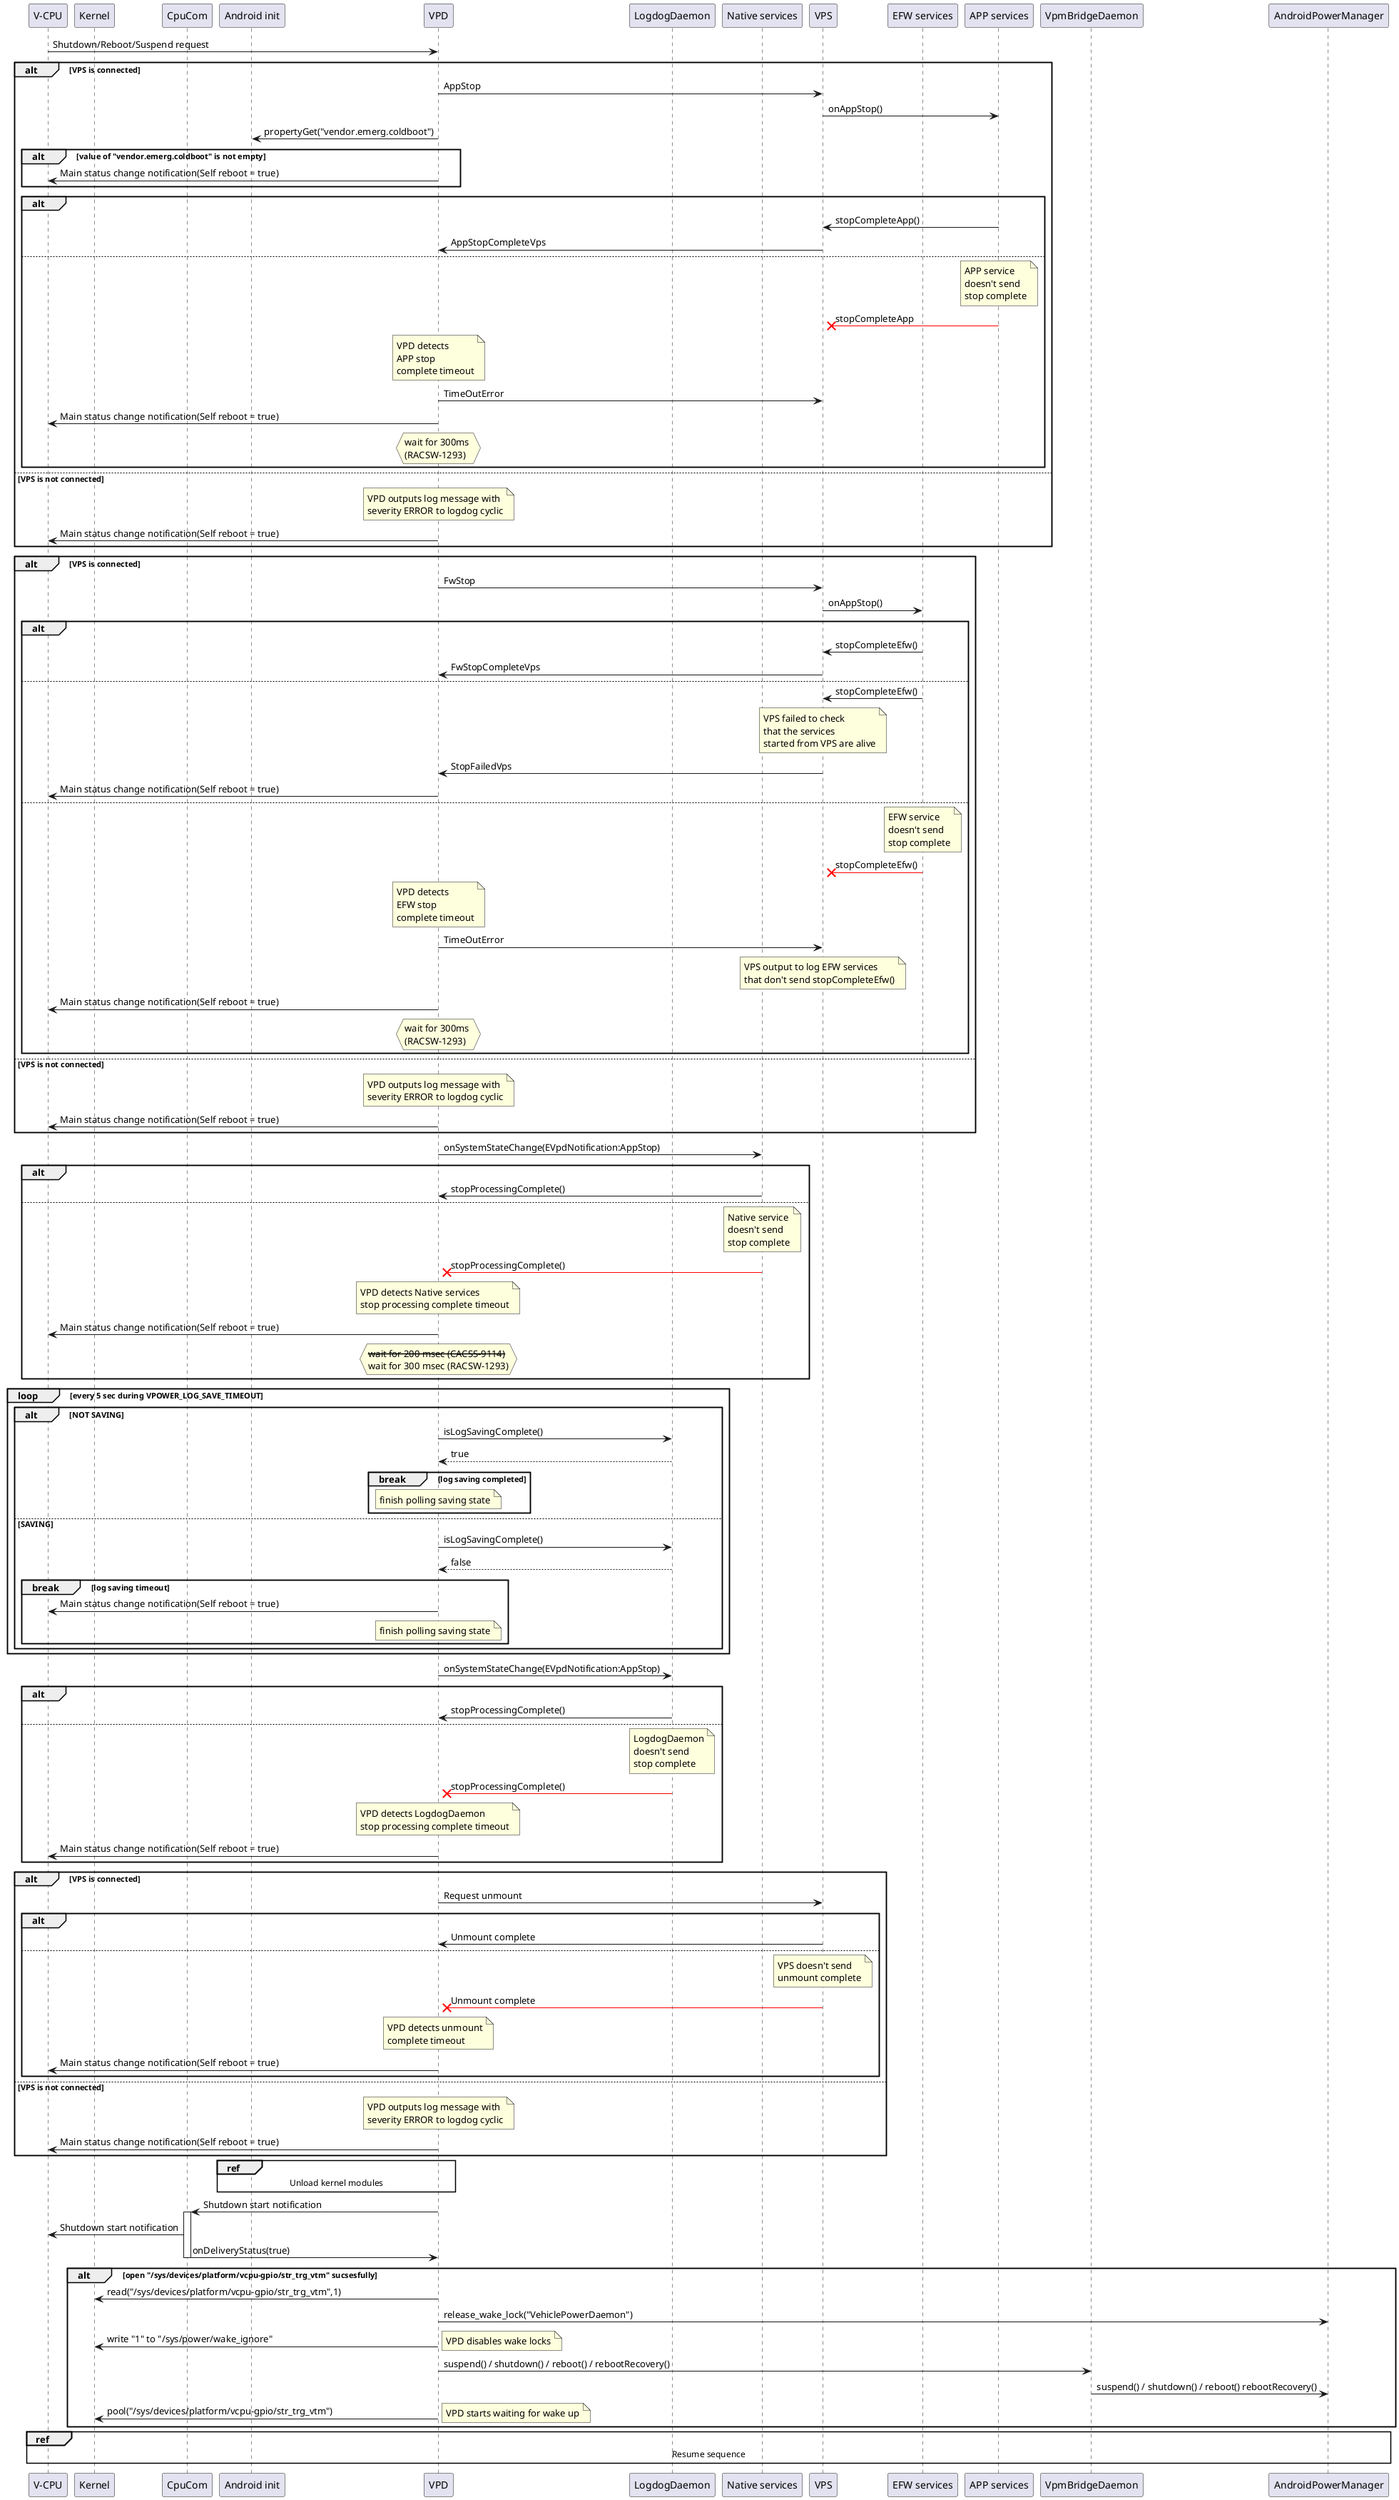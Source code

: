 @startuml
participant "V-CPU"
participant Kernel
participant CpuCom
participant "Android init"
participant VPD
participant LogdogDaemon
participant "Native services"
participant VPS
participant "EFW services"
participant "APP services"
participant VpmBridgeDaemon
participant AndroidPowerManager

' Notify APP services about APP_STOP
"V-CPU"->VPD : Shutdown/Reboot/Suspend request
alt VPS is connected
    VPD->VPS: AppStop
    VPS->"APP services": onAppStop()

    VPD->"Android init": propertyGet("vendor.emerg.coldboot")
    alt value of "vendor.emerg.coldboot" is not empty
        "V-CPU"<-VPD: Main status change notification(Self reboot = true)
    end

    alt
        VPS<-"APP services": stopCompleteApp()
        VPD<-VPS: AppStopCompleteVps
    else
        note over "APP services"
        APP service
        doesn't send
        stop complete
        end note
        VPS x<[#red]- "APP services":stopCompleteApp
        note over VPD
        VPD detects
        APP stop
        complete timeout
        end note
        VPD->VPS: TimeOutError
        "V-CPU"<-VPD: Main status change notification(Self reboot = true)
        hnote over VPD: wait for 300ms \n(RACSW-1293)
    end
else VPS is not connected
    note over VPD
      VPD outputs log message with
      severity ERROR to logdog cyclic
    end note
   "V-CPU"<-VPD: Main status change notification(Self reboot = true)
end

alt VPS is connected
    ' Notify EFW services about APP_STOP
    VPD->VPS: FwStop
    VPS->"EFW services": onAppStop()
    alt
        VPS<-"EFW services": stopCompleteEfw()
        VPS->VPD: FwStopCompleteVps
    else
        VPS<-"EFW services": stopCompleteEfw()
        note over VPS
            VPS failed to check
            that the services
            started from VPS are alive
        end note
        VPS->VPD: StopFailedVps
        "V-CPU"<-VPD: Main status change notification(Self reboot = true)
    else
        note over "EFW services"
        EFW service
        doesn't send
        stop complete
        end note
        VPS x<[#red]- "EFW services":stopCompleteEfw()
        note over VPD
        VPD detects
        EFW stop
        complete timeout
        end note
        VPD->VPS: TimeOutError
        note over VPS
        VPS output to log EFW services
        that don't send stopCompleteEfw()
        end note
        "V-CPU"<-VPD: Main status change notification(Self reboot = true)
        hnote over VPD: wait for 300ms \n(RACSW-1293)
    end
else VPS is not connected
    note over VPD
      VPD outputs log message with
      severity ERROR to logdog cyclic
    end note
   "V-CPU"<-VPD: Main status change notification(Self reboot = true)
end

' Notify native services about APP_STOP
VPD->"Native services": onSystemStateChange(EVpdNotification:AppStop)
alt
    VPD<-"Native services": stopProcessingComplete()
else
    note over "Native services"
    Native service
    doesn't send
    stop complete
    end note
    VPD x<[#red]-"Native services": stopProcessingComplete()
    note over VPD
    VPD detects Native services
    stop processing complete timeout
    end note
    "V-CPU"<-VPD: Main status change notification(Self reboot = true)
    hnote over VPD
     --wait for 200 msec (CACSS-9114)--
     wait for 300 msec (RACSW-1293)
    end hnote
end

' Waiting for logdog save logs
loop every 5 sec during VPOWER_LOG_SAVE_TIMEOUT
    alt NOT SAVING
        VPD->LogdogDaemon: isLogSavingComplete()
        return true
        break log saving completed
            note over VPD: finish polling saving state
        end
    else SAVING
        VPD->LogdogDaemon: isLogSavingComplete()
        return false
        break log saving timeout
            "V-CPU"<-VPD: Main status change notification(Self reboot = true)
            note over VPD: finish polling saving state
        end
    end
end loop

VPD->LogdogDaemon: onSystemStateChange(EVpdNotification:AppStop)
alt
    VPD<-LogdogDaemon: stopProcessingComplete()
else
    note over "LogdogDaemon"
    LogdogDaemon
    doesn't send
    stop complete
    end note
    VPD x<[#red]-LogdogDaemon: stopProcessingComplete()
    note over VPD
    VPD detects LogdogDaemon
    stop processing complete timeout
    end note
    "V-CPU"<-VPD: Main status change notification(Self reboot = true)
end

alt VPS is connected
    VPD->VPS: Request unmount
    alt
        VPD<-VPS: Unmount complete
    else
        note over "VPS"
            VPS doesn't send
            unmount complete
        end note
        VPD x<[#red]-VPS: Unmount complete
        note over VPD
            VPD detects unmount
            complete timeout
        end note
        "V-CPU"<-VPD: Main status change notification(Self reboot = true)
    end
else VPS is not connected
    note over VPD
      VPD outputs log message with
      severity ERROR to logdog cyclic
    end note
   "V-CPU"<-VPD: Main status change notification(Self reboot = true)
end

ref over "Android init", VPD: Unload kernel modules
CpuCom<-VPD++: Shutdown start notification
"V-CPU"<-CpuCom: Shutdown start notification
CpuCom->VPD--:onDeliveryStatus(true)
alt open "/sys/devices/platform/vcpu-gpio/str_trg_vtm" sucsesfully
    Kernel<-VPD:read("/sys/devices/platform/vcpu-gpio/str_trg_vtm",1)
    VPD->AndroidPowerManager: release_wake_lock("VehiclePowerDaemon")
    Kernel<-VPD : write "1" to "/sys/power/wake_ignore"
    note right:VPD disables wake locks
    VPD->VpmBridgeDaemon:suspend() / shutdown() / reboot() / rebootRecovery()
    VpmBridgeDaemon->AndroidPowerManager:suspend() / shutdown() / reboot() rebootRecovery()
    Kernel<-VPD:pool("/sys/devices/platform/vcpu-gpio/str_trg_vtm")
    note right:VPD starts waiting for wake up
end

ref over "V-CPU",AndroidPowerManager: Resume sequence

@enduml
